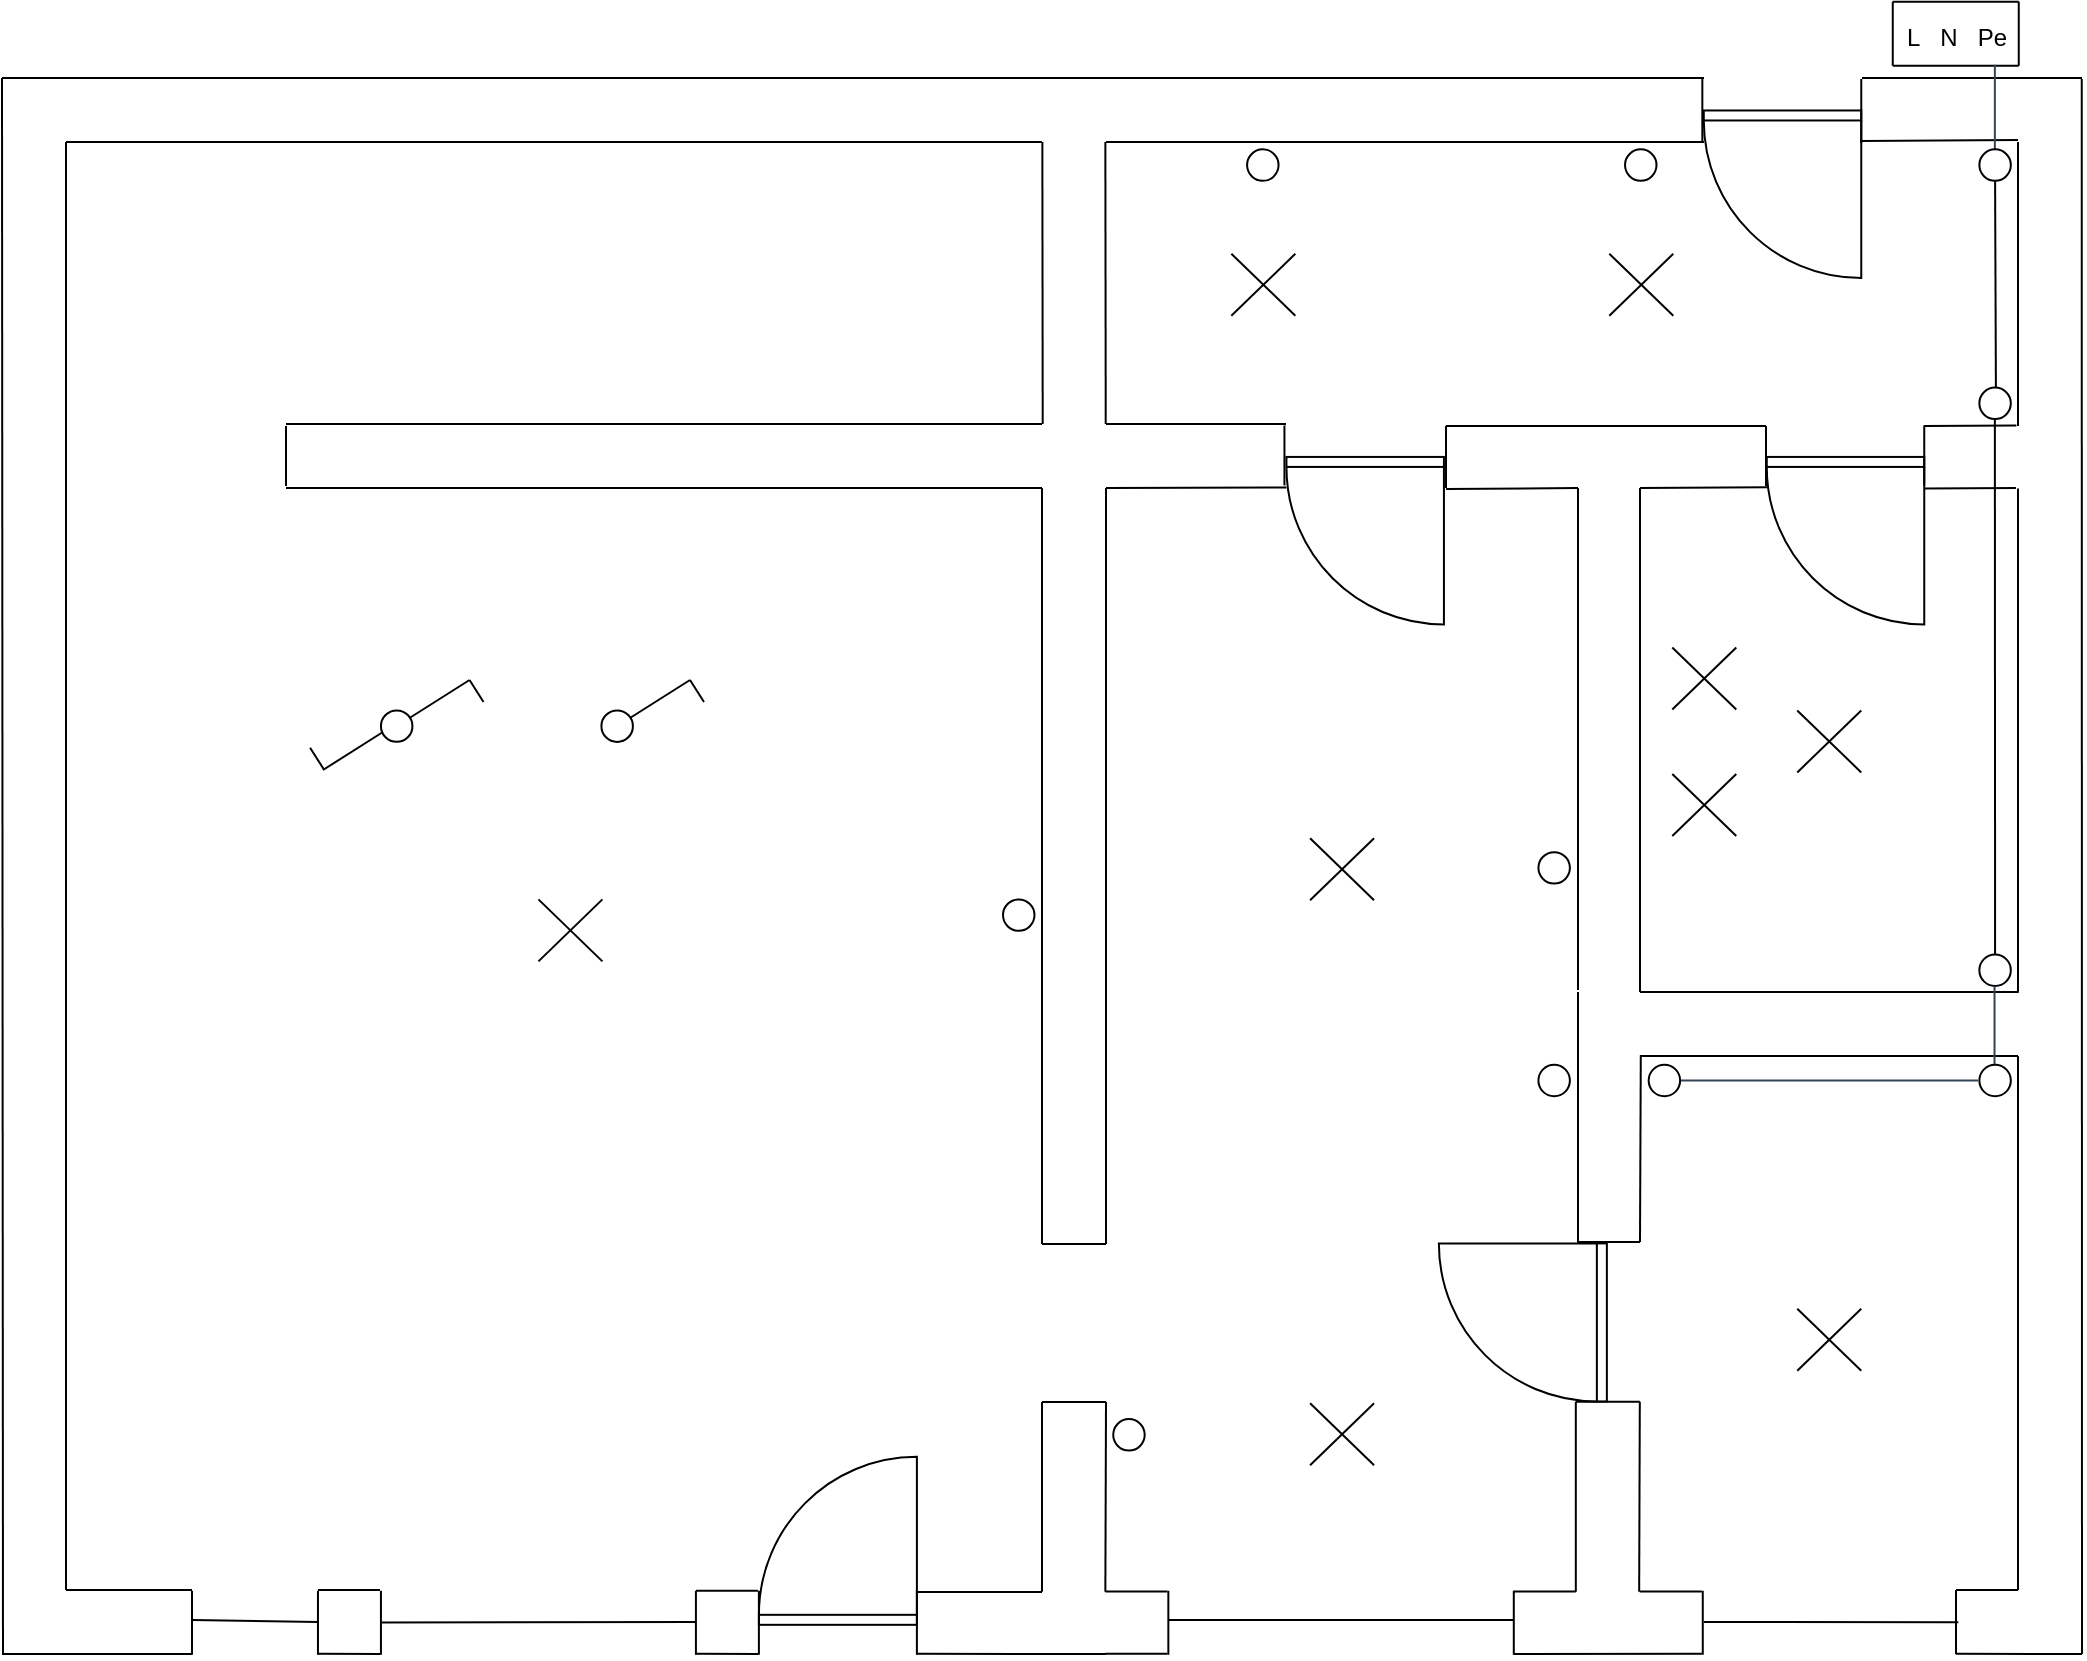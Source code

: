<mxfile version="26.0.11">
  <diagram name="Page-1" id="tku49OuCzhKwU1QaGcV9">
    <mxGraphModel dx="819" dy="449" grid="1" gridSize="3.937" guides="1" tooltips="1" connect="1" arrows="1" fold="1" page="1" pageScale="1" pageWidth="1100" pageHeight="850" math="0" shadow="0">
      <root>
        <mxCell id="0" />
        <mxCell id="1" parent="0" />
        <mxCell id="xmqlbfc2DlfYGe71Y-Ob-2" value="" style="endArrow=none;html=1;rounded=0;" parent="1" edge="1">
          <mxGeometry width="50" height="50" relative="1" as="geometry">
            <mxPoint x="882" y="78" as="sourcePoint" />
            <mxPoint x="583" y="78" as="targetPoint" />
          </mxGeometry>
        </mxCell>
        <mxCell id="xmqlbfc2DlfYGe71Y-Ob-3" value="" style="endArrow=none;html=1;rounded=0;entryX=1.007;entryY=0.182;entryDx=0;entryDy=0;entryPerimeter=0;" parent="1" edge="1">
          <mxGeometry width="50" height="50" relative="1" as="geometry">
            <mxPoint x="1039" y="77" as="sourcePoint" />
            <mxPoint x="960.631" y="77.466" as="targetPoint" />
          </mxGeometry>
        </mxCell>
        <mxCell id="xmqlbfc2DlfYGe71Y-Ob-5" value="" style="verticalLabelPosition=bottom;html=1;verticalAlign=top;align=center;shape=mxgraph.floorplan.doorRight;aspect=fixed;" parent="1" vertex="1">
          <mxGeometry x="881.89" y="62.24" width="78.74" height="83.66" as="geometry" />
        </mxCell>
        <mxCell id="xmqlbfc2DlfYGe71Y-Ob-8" value="" style="endArrow=none;html=1;rounded=0;" parent="1" edge="1">
          <mxGeometry width="50" height="50" relative="1" as="geometry">
            <mxPoint x="63" y="802" as="sourcePoint" />
            <mxPoint x="63" y="78" as="targetPoint" />
          </mxGeometry>
        </mxCell>
        <mxCell id="xmqlbfc2DlfYGe71Y-Ob-9" value="" style="endArrow=none;html=1;rounded=0;" parent="1" edge="1">
          <mxGeometry width="50" height="50" relative="1" as="geometry">
            <mxPoint x="126" y="802" as="sourcePoint" />
            <mxPoint x="63" y="802" as="targetPoint" />
          </mxGeometry>
        </mxCell>
        <mxCell id="xmqlbfc2DlfYGe71Y-Ob-14" value="" style="endArrow=none;html=1;rounded=0;" parent="1" edge="1">
          <mxGeometry width="50" height="50" relative="1" as="geometry">
            <mxPoint x="188.98" y="802" as="sourcePoint" />
            <mxPoint x="220" y="802" as="targetPoint" />
          </mxGeometry>
        </mxCell>
        <mxCell id="xmqlbfc2DlfYGe71Y-Ob-15" value="" style="endArrow=none;html=1;rounded=0;" parent="1" edge="1">
          <mxGeometry width="50" height="50" relative="1" as="geometry">
            <mxPoint x="377.957" y="802.397" as="sourcePoint" />
            <mxPoint x="408.977" y="802.397" as="targetPoint" />
          </mxGeometry>
        </mxCell>
        <mxCell id="xmqlbfc2DlfYGe71Y-Ob-16" value="" style="endArrow=none;html=1;rounded=0;" parent="1" edge="1">
          <mxGeometry width="50" height="50" relative="1" as="geometry">
            <mxPoint x="488" y="803" as="sourcePoint" />
            <mxPoint x="551" y="803" as="targetPoint" />
          </mxGeometry>
        </mxCell>
        <mxCell id="xmqlbfc2DlfYGe71Y-Ob-17" value="" style="endArrow=none;html=1;rounded=0;" parent="1" edge="1">
          <mxGeometry width="50" height="50" relative="1" as="geometry">
            <mxPoint x="582.681" y="802.791" as="sourcePoint" />
            <mxPoint x="613.701" y="802.791" as="targetPoint" />
          </mxGeometry>
        </mxCell>
        <mxCell id="xmqlbfc2DlfYGe71Y-Ob-20" value="" style="endArrow=none;html=1;rounded=0;" parent="1" edge="1">
          <mxGeometry width="50" height="50" relative="1" as="geometry">
            <mxPoint x="786.895" y="802.785" as="sourcePoint" />
            <mxPoint x="817.915" y="802.785" as="targetPoint" />
          </mxGeometry>
        </mxCell>
        <mxCell id="xmqlbfc2DlfYGe71Y-Ob-21" value="" style="endArrow=none;html=1;rounded=0;" parent="1" edge="1">
          <mxGeometry width="50" height="50" relative="1" as="geometry">
            <mxPoint x="1008" y="802" as="sourcePoint" />
            <mxPoint x="1039" y="802" as="targetPoint" />
          </mxGeometry>
        </mxCell>
        <mxCell id="xmqlbfc2DlfYGe71Y-Ob-24" value="" style="verticalLabelPosition=bottom;html=1;verticalAlign=top;align=center;shape=mxgraph.floorplan.doorLeft;aspect=fixed;rotation=-180;" parent="1" vertex="1">
          <mxGeometry x="409.45" y="735.47" width="79" height="83.94" as="geometry" />
        </mxCell>
        <mxCell id="xmqlbfc2DlfYGe71Y-Ob-25" value="" style="endArrow=none;html=1;rounded=0;" parent="1" edge="1">
          <mxGeometry width="50" height="50" relative="1" as="geometry">
            <mxPoint x="849.892" y="802.792" as="sourcePoint" />
            <mxPoint x="880.912" y="802.792" as="targetPoint" />
          </mxGeometry>
        </mxCell>
        <mxCell id="xmqlbfc2DlfYGe71Y-Ob-26" value="" style="endArrow=none;html=1;rounded=0;" parent="1" edge="1">
          <mxGeometry width="50" height="50" relative="1" as="geometry">
            <mxPoint x="1039" y="220" as="sourcePoint" />
            <mxPoint x="1039" y="78" as="targetPoint" />
          </mxGeometry>
        </mxCell>
        <mxCell id="xmqlbfc2DlfYGe71Y-Ob-27" value="" style="endArrow=none;html=1;rounded=0;" parent="1" edge="1">
          <mxGeometry width="50" height="50" relative="1" as="geometry">
            <mxPoint x="882" y="46" as="sourcePoint" />
            <mxPoint x="31" y="46" as="targetPoint" />
          </mxGeometry>
        </mxCell>
        <mxCell id="xmqlbfc2DlfYGe71Y-Ob-28" value="" style="endArrow=none;html=1;rounded=0;" parent="1" edge="1">
          <mxGeometry width="50" height="50" relative="1" as="geometry">
            <mxPoint x="1071" y="46" as="sourcePoint" />
            <mxPoint x="961" y="46" as="targetPoint" />
          </mxGeometry>
        </mxCell>
        <mxCell id="xmqlbfc2DlfYGe71Y-Ob-29" value="" style="endArrow=none;html=1;rounded=0;" parent="1" edge="1">
          <mxGeometry width="50" height="50" relative="1" as="geometry">
            <mxPoint x="1071" y="834" as="sourcePoint" />
            <mxPoint x="1070.867" y="46.497" as="targetPoint" />
          </mxGeometry>
        </mxCell>
        <mxCell id="xmqlbfc2DlfYGe71Y-Ob-31" value="" style="endArrow=none;html=1;rounded=0;" parent="1" edge="1">
          <mxGeometry width="50" height="50" relative="1" as="geometry">
            <mxPoint x="31.497" y="833.487" as="sourcePoint" />
            <mxPoint x="31" y="46" as="targetPoint" />
          </mxGeometry>
        </mxCell>
        <mxCell id="xmqlbfc2DlfYGe71Y-Ob-32" value="" style="endArrow=none;html=1;rounded=0;" parent="1" edge="1">
          <mxGeometry width="50" height="50" relative="1" as="geometry">
            <mxPoint x="31" y="834" as="sourcePoint" />
            <mxPoint x="126" y="834" as="targetPoint" />
          </mxGeometry>
        </mxCell>
        <mxCell id="xmqlbfc2DlfYGe71Y-Ob-33" value="" style="endArrow=none;html=1;rounded=0;" parent="1" edge="1">
          <mxGeometry width="50" height="50" relative="1" as="geometry">
            <mxPoint x="188.977" y="833.897" as="sourcePoint" />
            <mxPoint x="220" y="834" as="targetPoint" />
          </mxGeometry>
        </mxCell>
        <mxCell id="xmqlbfc2DlfYGe71Y-Ob-34" value="" style="endArrow=none;html=1;rounded=0;" parent="1" edge="1">
          <mxGeometry width="50" height="50" relative="1" as="geometry">
            <mxPoint x="377.954" y="833.894" as="sourcePoint" />
            <mxPoint x="409" y="834" as="targetPoint" />
          </mxGeometry>
        </mxCell>
        <mxCell id="xmqlbfc2DlfYGe71Y-Ob-35" value="" style="endArrow=none;html=1;rounded=0;" parent="1" edge="1">
          <mxGeometry width="50" height="50" relative="1" as="geometry">
            <mxPoint x="488.451" y="833.891" as="sourcePoint" />
            <mxPoint x="583" y="834" as="targetPoint" />
          </mxGeometry>
        </mxCell>
        <mxCell id="xmqlbfc2DlfYGe71Y-Ob-36" value="" style="endArrow=none;html=1;rounded=0;" parent="1" edge="1">
          <mxGeometry width="50" height="50" relative="1" as="geometry">
            <mxPoint x="582.678" y="833.898" as="sourcePoint" />
            <mxPoint x="613.698" y="833.898" as="targetPoint" />
          </mxGeometry>
        </mxCell>
        <mxCell id="xmqlbfc2DlfYGe71Y-Ob-39" value="" style="endArrow=none;html=1;rounded=0;" parent="1" edge="1">
          <mxGeometry width="50" height="50" relative="1" as="geometry">
            <mxPoint x="787" y="834" as="sourcePoint" />
            <mxPoint x="880.909" y="833.899" as="targetPoint" />
          </mxGeometry>
        </mxCell>
        <mxCell id="xmqlbfc2DlfYGe71Y-Ob-40" value="" style="endArrow=none;html=1;rounded=0;" parent="1" edge="1">
          <mxGeometry width="50" height="50" relative="1" as="geometry">
            <mxPoint x="1007.877" y="833.897" as="sourcePoint" />
            <mxPoint x="1071" y="834" as="targetPoint" />
          </mxGeometry>
        </mxCell>
        <mxCell id="xmqlbfc2DlfYGe71Y-Ob-41" value="" style="endArrow=none;html=1;rounded=0;" parent="1" edge="1">
          <mxGeometry width="50" height="50" relative="1" as="geometry">
            <mxPoint x="1008" y="834" as="sourcePoint" />
            <mxPoint x="1008" y="802" as="targetPoint" />
          </mxGeometry>
        </mxCell>
        <mxCell id="xmqlbfc2DlfYGe71Y-Ob-42" value="" style="endArrow=none;html=1;rounded=0;" parent="1" edge="1">
          <mxGeometry width="50" height="50" relative="1" as="geometry">
            <mxPoint x="881.387" y="834.397" as="sourcePoint" />
            <mxPoint x="881.387" y="802.397" as="targetPoint" />
          </mxGeometry>
        </mxCell>
        <mxCell id="xmqlbfc2DlfYGe71Y-Ob-46" value="" style="endArrow=none;html=1;rounded=0;" parent="1" edge="1">
          <mxGeometry width="50" height="50" relative="1" as="geometry">
            <mxPoint x="786.895" y="834.395" as="sourcePoint" />
            <mxPoint x="786.895" y="802.395" as="targetPoint" />
          </mxGeometry>
        </mxCell>
        <mxCell id="xmqlbfc2DlfYGe71Y-Ob-49" value="" style="endArrow=none;html=1;rounded=0;" parent="1" edge="1">
          <mxGeometry width="50" height="50" relative="1" as="geometry">
            <mxPoint x="582.679" y="802.899" as="sourcePoint" />
            <mxPoint x="583" y="708" as="targetPoint" />
          </mxGeometry>
        </mxCell>
        <mxCell id="xmqlbfc2DlfYGe71Y-Ob-50" value="" style="endArrow=none;html=1;rounded=0;" parent="1" edge="1">
          <mxGeometry width="50" height="50" relative="1" as="geometry">
            <mxPoint x="550.996" y="802.906" as="sourcePoint" />
            <mxPoint x="551" y="708" as="targetPoint" />
          </mxGeometry>
        </mxCell>
        <mxCell id="xmqlbfc2DlfYGe71Y-Ob-51" value="" style="endArrow=none;html=1;rounded=0;" parent="1" edge="1">
          <mxGeometry width="50" height="50" relative="1" as="geometry">
            <mxPoint x="614.173" y="834.403" as="sourcePoint" />
            <mxPoint x="614.173" y="802.403" as="targetPoint" />
          </mxGeometry>
        </mxCell>
        <mxCell id="xmqlbfc2DlfYGe71Y-Ob-52" value="" style="endArrow=none;html=1;rounded=0;" parent="1" edge="1">
          <mxGeometry width="50" height="50" relative="1" as="geometry">
            <mxPoint x="488.45" y="834.4" as="sourcePoint" />
            <mxPoint x="488.45" y="802.4" as="targetPoint" />
          </mxGeometry>
        </mxCell>
        <mxCell id="xmqlbfc2DlfYGe71Y-Ob-53" value="" style="endArrow=none;html=1;rounded=0;" parent="1" edge="1">
          <mxGeometry width="50" height="50" relative="1" as="geometry">
            <mxPoint x="409.447" y="834.397" as="sourcePoint" />
            <mxPoint x="409.447" y="802.397" as="targetPoint" />
          </mxGeometry>
        </mxCell>
        <mxCell id="xmqlbfc2DlfYGe71Y-Ob-54" value="" style="endArrow=none;html=1;rounded=0;" parent="1" edge="1">
          <mxGeometry width="50" height="50" relative="1" as="geometry">
            <mxPoint x="377.954" y="834.404" as="sourcePoint" />
            <mxPoint x="377.954" y="802.404" as="targetPoint" />
          </mxGeometry>
        </mxCell>
        <mxCell id="xmqlbfc2DlfYGe71Y-Ob-55" value="" style="endArrow=none;html=1;rounded=0;" parent="1" edge="1">
          <mxGeometry width="50" height="50" relative="1" as="geometry">
            <mxPoint x="220.471" y="834.401" as="sourcePoint" />
            <mxPoint x="220.471" y="802.401" as="targetPoint" />
          </mxGeometry>
        </mxCell>
        <mxCell id="xmqlbfc2DlfYGe71Y-Ob-56" value="" style="endArrow=none;html=1;rounded=0;" parent="1" edge="1">
          <mxGeometry width="50" height="50" relative="1" as="geometry">
            <mxPoint x="125.988" y="834.398" as="sourcePoint" />
            <mxPoint x="125.988" y="802.398" as="targetPoint" />
          </mxGeometry>
        </mxCell>
        <mxCell id="xmqlbfc2DlfYGe71Y-Ob-57" value="" style="endArrow=none;html=1;rounded=0;" parent="1" edge="1">
          <mxGeometry width="50" height="50" relative="1" as="geometry">
            <mxPoint x="188.975" y="834.395" as="sourcePoint" />
            <mxPoint x="188.975" y="802.395" as="targetPoint" />
          </mxGeometry>
        </mxCell>
        <mxCell id="xmqlbfc2DlfYGe71Y-Ob-58" value="" style="endArrow=none;html=1;rounded=0;" parent="1" edge="1">
          <mxGeometry width="50" height="50" relative="1" as="geometry">
            <mxPoint x="881.172" y="78.492" as="sourcePoint" />
            <mxPoint x="881.172" y="46.492" as="targetPoint" />
          </mxGeometry>
        </mxCell>
        <mxCell id="xmqlbfc2DlfYGe71Y-Ob-59" value="" style="endArrow=none;html=1;rounded=0;" parent="1" edge="1">
          <mxGeometry width="50" height="50" relative="1" as="geometry">
            <mxPoint x="960.629" y="78.499" as="sourcePoint" />
            <mxPoint x="960.629" y="46.499" as="targetPoint" />
          </mxGeometry>
        </mxCell>
        <mxCell id="xmqlbfc2DlfYGe71Y-Ob-60" value="" style="endArrow=none;html=1;rounded=0;" parent="1" edge="1">
          <mxGeometry width="50" height="50" relative="1" as="geometry">
            <mxPoint x="1039" y="503.41" as="sourcePoint" />
            <mxPoint x="1039" y="251.22" as="targetPoint" />
          </mxGeometry>
        </mxCell>
        <mxCell id="xmqlbfc2DlfYGe71Y-Ob-61" value="" style="endArrow=none;html=1;rounded=0;" parent="1" edge="1">
          <mxGeometry width="50" height="50" relative="1" as="geometry">
            <mxPoint x="1039" y="802" as="sourcePoint" />
            <mxPoint x="1039" y="535" as="targetPoint" />
          </mxGeometry>
        </mxCell>
        <mxCell id="xmqlbfc2DlfYGe71Y-Ob-64" value="" style="verticalLabelPosition=bottom;html=1;verticalAlign=top;align=center;shape=mxgraph.floorplan.doorRight;aspect=fixed;" parent="1" vertex="1">
          <mxGeometry x="673.227" y="235.467" width="78.74" height="83.66" as="geometry" />
        </mxCell>
        <mxCell id="xmqlbfc2DlfYGe71Y-Ob-66" value="" style="endArrow=none;html=1;rounded=0;" parent="1" edge="1">
          <mxGeometry width="50" height="50" relative="1" as="geometry">
            <mxPoint x="126" y="817" as="sourcePoint" />
            <mxPoint x="189" y="818" as="targetPoint" />
          </mxGeometry>
        </mxCell>
        <mxCell id="xmqlbfc2DlfYGe71Y-Ob-68" value="" style="endArrow=none;html=1;rounded=0;" parent="1" edge="1">
          <mxGeometry width="50" height="50" relative="1" as="geometry">
            <mxPoint x="614" y="817" as="sourcePoint" />
            <mxPoint x="787" y="817" as="targetPoint" />
          </mxGeometry>
        </mxCell>
        <mxCell id="xmqlbfc2DlfYGe71Y-Ob-69" value="" style="endArrow=none;html=1;rounded=0;" parent="1" edge="1">
          <mxGeometry width="50" height="50" relative="1" as="geometry">
            <mxPoint x="882" y="818" as="sourcePoint" />
            <mxPoint x="1009.147" y="818.147" as="targetPoint" />
          </mxGeometry>
        </mxCell>
        <mxCell id="xmqlbfc2DlfYGe71Y-Ob-70" value="" style="endArrow=none;html=1;rounded=0;" parent="1" edge="1">
          <mxGeometry width="50" height="50" relative="1" as="geometry">
            <mxPoint x="220.474" y="818.214" as="sourcePoint" />
            <mxPoint x="378" y="818" as="targetPoint" />
          </mxGeometry>
        </mxCell>
        <mxCell id="xmqlbfc2DlfYGe71Y-Ob-71" value="" style="endArrow=none;html=1;rounded=0;" parent="1" edge="1">
          <mxGeometry width="50" height="50" relative="1" as="geometry">
            <mxPoint x="551" y="708" as="sourcePoint" />
            <mxPoint x="583" y="708" as="targetPoint" />
          </mxGeometry>
        </mxCell>
        <mxCell id="xmqlbfc2DlfYGe71Y-Ob-78" value="" style="endArrow=none;html=1;rounded=0;" parent="1" edge="1">
          <mxGeometry width="50" height="50" relative="1" as="geometry">
            <mxPoint x="849.583" y="802.813" as="sourcePoint" />
            <mxPoint x="849.904" y="707.914" as="targetPoint" />
          </mxGeometry>
        </mxCell>
        <mxCell id="xmqlbfc2DlfYGe71Y-Ob-79" value="" style="endArrow=none;html=1;rounded=0;" parent="1" edge="1">
          <mxGeometry width="50" height="50" relative="1" as="geometry">
            <mxPoint x="817.9" y="802.82" as="sourcePoint" />
            <mxPoint x="817.904" y="707.914" as="targetPoint" />
          </mxGeometry>
        </mxCell>
        <mxCell id="xmqlbfc2DlfYGe71Y-Ob-80" value="" style="endArrow=none;html=1;rounded=0;" parent="1" edge="1">
          <mxGeometry width="50" height="50" relative="1" as="geometry">
            <mxPoint x="817.904" y="707.914" as="sourcePoint" />
            <mxPoint x="849.904" y="707.914" as="targetPoint" />
          </mxGeometry>
        </mxCell>
        <mxCell id="ck6R9Khf7Q6aw8fofzaR-2" value="" style="endArrow=none;html=1;rounded=0;exitX=1;exitY=0.047;exitDx=0;exitDy=0;exitPerimeter=0;" edge="1" parent="1">
          <mxGeometry width="50" height="50" relative="1" as="geometry">
            <mxPoint x="752.964" y="220.004" as="sourcePoint" />
            <mxPoint x="913" y="220" as="targetPoint" />
          </mxGeometry>
        </mxCell>
        <mxCell id="ck6R9Khf7Q6aw8fofzaR-3" value="" style="endArrow=none;html=1;rounded=0;" edge="1" parent="1">
          <mxGeometry width="50" height="50" relative="1" as="geometry">
            <mxPoint x="753" y="251" as="sourcePoint" />
            <mxPoint x="753" y="220" as="targetPoint" />
          </mxGeometry>
        </mxCell>
        <mxCell id="ck6R9Khf7Q6aw8fofzaR-6" value="" style="endArrow=none;html=1;rounded=0;exitX=-0.004;exitY=0.172;exitDx=0;exitDy=0;exitPerimeter=0;" edge="1" parent="1" source="ck6R9Khf7Q6aw8fofzaR-9">
          <mxGeometry width="50" height="50" relative="1" as="geometry">
            <mxPoint x="819" y="625" as="sourcePoint" />
            <mxPoint x="819" y="503" as="targetPoint" />
          </mxGeometry>
        </mxCell>
        <mxCell id="ck6R9Khf7Q6aw8fofzaR-7" value="" style="endArrow=none;html=1;rounded=0;" edge="1" parent="1">
          <mxGeometry width="50" height="50" relative="1" as="geometry">
            <mxPoint x="850" y="535" as="sourcePoint" />
            <mxPoint x="1039" y="535" as="targetPoint" />
          </mxGeometry>
        </mxCell>
        <mxCell id="ck6R9Khf7Q6aw8fofzaR-8" value="" style="endArrow=none;html=1;rounded=0;" edge="1" parent="1">
          <mxGeometry width="50" height="50" relative="1" as="geometry">
            <mxPoint x="850" y="628" as="sourcePoint" />
            <mxPoint x="850.397" y="534.687" as="targetPoint" />
          </mxGeometry>
        </mxCell>
        <mxCell id="ck6R9Khf7Q6aw8fofzaR-9" value="" style="verticalLabelPosition=bottom;html=1;verticalAlign=top;align=center;shape=mxgraph.floorplan.doorLeft;aspect=fixed;rotation=90;" vertex="1" parent="1">
          <mxGeometry x="751.967" y="626.237" width="79" height="83.94" as="geometry" />
        </mxCell>
        <mxCell id="ck6R9Khf7Q6aw8fofzaR-10" value="" style="endArrow=none;html=1;rounded=0;" edge="1" parent="1">
          <mxGeometry width="50" height="50" relative="1" as="geometry">
            <mxPoint x="819" y="628" as="sourcePoint" />
            <mxPoint x="850" y="628" as="targetPoint" />
          </mxGeometry>
        </mxCell>
        <mxCell id="ck6R9Khf7Q6aw8fofzaR-11" value="" style="endArrow=none;html=1;rounded=0;" edge="1" parent="1">
          <mxGeometry width="50" height="50" relative="1" as="geometry">
            <mxPoint x="850" y="503" as="sourcePoint" />
            <mxPoint x="1039" y="503" as="targetPoint" />
          </mxGeometry>
        </mxCell>
        <mxCell id="ck6R9Khf7Q6aw8fofzaR-12" value="" style="endArrow=none;html=1;rounded=0;" edge="1" parent="1">
          <mxGeometry width="50" height="50" relative="1" as="geometry">
            <mxPoint x="819" y="502" as="sourcePoint" />
            <mxPoint x="819" y="251" as="targetPoint" />
          </mxGeometry>
        </mxCell>
        <mxCell id="ck6R9Khf7Q6aw8fofzaR-13" value="" style="endArrow=none;html=1;rounded=0;" edge="1" parent="1">
          <mxGeometry width="50" height="50" relative="1" as="geometry">
            <mxPoint x="850" y="503" as="sourcePoint" />
            <mxPoint x="850" y="251" as="targetPoint" />
          </mxGeometry>
        </mxCell>
        <mxCell id="ck6R9Khf7Q6aw8fofzaR-14" value="" style="endArrow=none;html=1;rounded=0;exitX=1.014;exitY=0.192;exitDx=0;exitDy=0;exitPerimeter=0;" edge="1" parent="1" source="xmqlbfc2DlfYGe71Y-Ob-64">
          <mxGeometry width="50" height="50" relative="1" as="geometry">
            <mxPoint x="752" y="254" as="sourcePoint" />
            <mxPoint x="819" y="251" as="targetPoint" />
          </mxGeometry>
        </mxCell>
        <mxCell id="ck6R9Khf7Q6aw8fofzaR-15" value="" style="endArrow=none;html=1;rounded=0;" edge="1" parent="1">
          <mxGeometry width="50" height="50" relative="1" as="geometry">
            <mxPoint x="992" y="220" as="sourcePoint" />
            <mxPoint x="1038.19" y="219.72" as="targetPoint" />
          </mxGeometry>
        </mxCell>
        <mxCell id="ck6R9Khf7Q6aw8fofzaR-16" value="" style="verticalLabelPosition=bottom;html=1;verticalAlign=top;align=center;shape=mxgraph.floorplan.doorRight;aspect=fixed;" vertex="1" parent="1">
          <mxGeometry x="913.387" y="235.467" width="78.74" height="83.66" as="geometry" />
        </mxCell>
        <mxCell id="ck6R9Khf7Q6aw8fofzaR-17" value="" style="endArrow=none;html=1;rounded=0;exitX=1.002;exitY=0.188;exitDx=0;exitDy=0;exitPerimeter=0;" edge="1" parent="1" source="ck6R9Khf7Q6aw8fofzaR-16">
          <mxGeometry width="50" height="50" relative="1" as="geometry">
            <mxPoint x="988" y="301" as="sourcePoint" />
            <mxPoint x="1038" y="251" as="targetPoint" />
          </mxGeometry>
        </mxCell>
        <mxCell id="ck6R9Khf7Q6aw8fofzaR-18" value="" style="endArrow=none;html=1;rounded=0;entryX=0.004;entryY=0.181;entryDx=0;entryDy=0;entryPerimeter=0;" edge="1" parent="1" target="ck6R9Khf7Q6aw8fofzaR-16">
          <mxGeometry width="50" height="50" relative="1" as="geometry">
            <mxPoint x="850" y="251" as="sourcePoint" />
            <mxPoint x="900" y="200" as="targetPoint" />
          </mxGeometry>
        </mxCell>
        <mxCell id="ck6R9Khf7Q6aw8fofzaR-19" value="" style="endArrow=none;html=1;rounded=0;" edge="1" parent="1">
          <mxGeometry width="50" height="50" relative="1" as="geometry">
            <mxPoint x="913" y="250" as="sourcePoint" />
            <mxPoint x="913" y="220" as="targetPoint" />
          </mxGeometry>
        </mxCell>
        <mxCell id="ck6R9Khf7Q6aw8fofzaR-20" value="" style="endArrow=none;html=1;rounded=0;" edge="1" parent="1">
          <mxGeometry width="50" height="50" relative="1" as="geometry">
            <mxPoint x="992.127" y="249.727" as="sourcePoint" />
            <mxPoint x="992.127" y="219.727" as="targetPoint" />
          </mxGeometry>
        </mxCell>
        <mxCell id="ck6R9Khf7Q6aw8fofzaR-28" value="" style="endArrow=none;html=1;rounded=0;" edge="1" parent="1">
          <mxGeometry width="50" height="50" relative="1" as="geometry">
            <mxPoint x="551" y="629" as="sourcePoint" />
            <mxPoint x="551" y="251" as="targetPoint" />
          </mxGeometry>
        </mxCell>
        <mxCell id="ck6R9Khf7Q6aw8fofzaR-29" value="" style="endArrow=none;html=1;rounded=0;" edge="1" parent="1">
          <mxGeometry width="50" height="50" relative="1" as="geometry">
            <mxPoint x="583" y="629" as="sourcePoint" />
            <mxPoint x="583" y="251" as="targetPoint" />
          </mxGeometry>
        </mxCell>
        <mxCell id="ck6R9Khf7Q6aw8fofzaR-30" value="" style="endArrow=none;html=1;rounded=0;" edge="1" parent="1">
          <mxGeometry width="50" height="50" relative="1" as="geometry">
            <mxPoint x="173" y="251" as="sourcePoint" />
            <mxPoint x="551" y="251" as="targetPoint" />
          </mxGeometry>
        </mxCell>
        <mxCell id="ck6R9Khf7Q6aw8fofzaR-31" value="" style="endArrow=none;html=1;rounded=0;entryX=0.004;entryY=0.181;entryDx=0;entryDy=0;entryPerimeter=0;" edge="1" parent="1">
          <mxGeometry width="50" height="50" relative="1" as="geometry">
            <mxPoint x="583" y="251" as="sourcePoint" />
            <mxPoint x="673.227" y="250.727" as="targetPoint" />
          </mxGeometry>
        </mxCell>
        <mxCell id="ck6R9Khf7Q6aw8fofzaR-32" value="" style="endArrow=none;html=1;rounded=0;" edge="1" parent="1">
          <mxGeometry width="50" height="50" relative="1" as="geometry">
            <mxPoint x="672.227" y="249.727" as="sourcePoint" />
            <mxPoint x="672.227" y="219.727" as="targetPoint" />
          </mxGeometry>
        </mxCell>
        <mxCell id="ck6R9Khf7Q6aw8fofzaR-33" value="" style="endArrow=none;html=1;rounded=0;" edge="1" parent="1">
          <mxGeometry width="50" height="50" relative="1" as="geometry">
            <mxPoint x="551" y="629" as="sourcePoint" />
            <mxPoint x="583" y="629" as="targetPoint" />
          </mxGeometry>
        </mxCell>
        <mxCell id="ck6R9Khf7Q6aw8fofzaR-34" value="" style="endArrow=none;html=1;rounded=0;" edge="1" parent="1">
          <mxGeometry width="50" height="50" relative="1" as="geometry">
            <mxPoint x="173" y="250" as="sourcePoint" />
            <mxPoint x="173" y="220" as="targetPoint" />
          </mxGeometry>
        </mxCell>
        <mxCell id="ck6R9Khf7Q6aw8fofzaR-35" value="" style="endArrow=none;html=1;rounded=0;" edge="1" parent="1">
          <mxGeometry width="50" height="50" relative="1" as="geometry">
            <mxPoint x="173" y="219" as="sourcePoint" />
            <mxPoint x="551" y="219" as="targetPoint" />
          </mxGeometry>
        </mxCell>
        <mxCell id="ck6R9Khf7Q6aw8fofzaR-36" value="" style="endArrow=none;html=1;rounded=0;" edge="1" parent="1">
          <mxGeometry width="50" height="50" relative="1" as="geometry">
            <mxPoint x="582.86" y="219" as="sourcePoint" />
            <mxPoint x="582.68" y="78" as="targetPoint" />
          </mxGeometry>
        </mxCell>
        <mxCell id="ck6R9Khf7Q6aw8fofzaR-37" value="" style="endArrow=none;html=1;rounded=0;" edge="1" parent="1">
          <mxGeometry width="50" height="50" relative="1" as="geometry">
            <mxPoint x="551.357" y="218.987" as="sourcePoint" />
            <mxPoint x="551.177" y="77.987" as="targetPoint" />
          </mxGeometry>
        </mxCell>
        <mxCell id="ck6R9Khf7Q6aw8fofzaR-38" value="" style="endArrow=none;html=1;rounded=0;" edge="1" parent="1">
          <mxGeometry width="50" height="50" relative="1" as="geometry">
            <mxPoint x="583" y="219" as="sourcePoint" />
            <mxPoint x="673" y="219" as="targetPoint" />
          </mxGeometry>
        </mxCell>
        <mxCell id="ck6R9Khf7Q6aw8fofzaR-39" value="" style="endArrow=none;html=1;rounded=0;" edge="1" parent="1">
          <mxGeometry width="50" height="50" relative="1" as="geometry">
            <mxPoint x="550.967" y="77.987" as="sourcePoint" />
            <mxPoint x="63" y="78" as="targetPoint" />
          </mxGeometry>
        </mxCell>
        <mxCell id="ck6R9Khf7Q6aw8fofzaR-43" value="" style="endArrow=none;html=1;rounded=0;" edge="1" parent="1">
          <mxGeometry width="50" height="50" relative="1" as="geometry">
            <mxPoint x="976.38" y="7.87" as="sourcePoint" />
            <mxPoint x="1039.38" y="7.87" as="targetPoint" />
          </mxGeometry>
        </mxCell>
        <mxCell id="ck6R9Khf7Q6aw8fofzaR-44" value="" style="endArrow=none;html=1;rounded=0;" edge="1" parent="1">
          <mxGeometry width="50" height="50" relative="1" as="geometry">
            <mxPoint x="976.38" y="39.87" as="sourcePoint" />
            <mxPoint x="1039.38" y="39.87" as="targetPoint" />
          </mxGeometry>
        </mxCell>
        <mxCell id="ck6R9Khf7Q6aw8fofzaR-45" value="" style="endArrow=none;html=1;rounded=0;" edge="1" parent="1">
          <mxGeometry width="50" height="50" relative="1" as="geometry">
            <mxPoint x="976.38" y="39.87" as="sourcePoint" />
            <mxPoint x="976.38" y="7.87" as="targetPoint" />
          </mxGeometry>
        </mxCell>
        <mxCell id="ck6R9Khf7Q6aw8fofzaR-46" value="" style="endArrow=none;html=1;rounded=0;" edge="1" parent="1">
          <mxGeometry width="50" height="50" relative="1" as="geometry">
            <mxPoint x="1039.38" y="39.87" as="sourcePoint" />
            <mxPoint x="1039.38" y="7.87" as="targetPoint" />
          </mxGeometry>
        </mxCell>
        <mxCell id="ck6R9Khf7Q6aw8fofzaR-47" value="L&amp;nbsp; &amp;nbsp;N&amp;nbsp; &amp;nbsp;Pe" style="text;html=1;align=center;verticalAlign=middle;resizable=0;points=[];autosize=1;strokeColor=none;fillColor=none;" vertex="1" parent="1">
          <mxGeometry x="972.187" y="11.811" width="70.866" height="27.559" as="geometry" />
        </mxCell>
        <mxCell id="ck6R9Khf7Q6aw8fofzaR-53" value="" style="endArrow=none;html=1;rounded=0;fillColor=#647687;strokeColor=#314354;" edge="1" parent="1">
          <mxGeometry width="50" height="50" relative="1" as="geometry">
            <mxPoint x="1027.43" y="86.37" as="sourcePoint" />
            <mxPoint x="1027.43" y="39.37" as="targetPoint" />
          </mxGeometry>
        </mxCell>
        <mxCell id="ck6R9Khf7Q6aw8fofzaR-54" value="" style="ellipse;whiteSpace=wrap;html=1;aspect=fixed;" vertex="1" parent="1">
          <mxGeometry x="1019.68" y="81.68" width="15.74" height="15.74" as="geometry" />
        </mxCell>
        <mxCell id="ck6R9Khf7Q6aw8fofzaR-56" value="" style="endArrow=none;html=1;rounded=0;entryX=0.5;entryY=1;entryDx=0;entryDy=0;" edge="1" parent="1" target="ck6R9Khf7Q6aw8fofzaR-54">
          <mxGeometry width="50" height="50" relative="1" as="geometry">
            <mxPoint x="1028" y="213" as="sourcePoint" />
            <mxPoint x="1027.497" y="97.417" as="targetPoint" />
          </mxGeometry>
        </mxCell>
        <mxCell id="ck6R9Khf7Q6aw8fofzaR-57" value="" style="ellipse;whiteSpace=wrap;html=1;aspect=fixed;" vertex="1" parent="1">
          <mxGeometry x="1019.677" y="200.787" width="15.74" height="15.74" as="geometry" />
        </mxCell>
        <mxCell id="ck6R9Khf7Q6aw8fofzaR-60" value="" style="endArrow=none;html=1;rounded=0;" edge="1" parent="1" source="ck6R9Khf7Q6aw8fofzaR-61">
          <mxGeometry width="50" height="50" relative="1" as="geometry">
            <mxPoint x="1027" y="492" as="sourcePoint" />
            <mxPoint x="1027.437" y="216.527" as="targetPoint" />
          </mxGeometry>
        </mxCell>
        <mxCell id="ck6R9Khf7Q6aw8fofzaR-62" value="" style="endArrow=none;html=1;rounded=0;" edge="1" parent="1" target="ck6R9Khf7Q6aw8fofzaR-61">
          <mxGeometry width="50" height="50" relative="1" as="geometry">
            <mxPoint x="1027" y="492" as="sourcePoint" />
            <mxPoint x="1027.437" y="216.527" as="targetPoint" />
          </mxGeometry>
        </mxCell>
        <mxCell id="ck6R9Khf7Q6aw8fofzaR-61" value="" style="ellipse;whiteSpace=wrap;html=1;aspect=fixed;" vertex="1" parent="1">
          <mxGeometry x="1019.674" y="484.254" width="15.74" height="15.74" as="geometry" />
        </mxCell>
        <mxCell id="ck6R9Khf7Q6aw8fofzaR-63" value="" style="endArrow=none;html=1;rounded=0;fillColor=#647687;strokeColor=#314354;" edge="1" parent="1">
          <mxGeometry width="50" height="50" relative="1" as="geometry">
            <mxPoint x="1027.267" y="546.997" as="sourcePoint" />
            <mxPoint x="1027.267" y="499.997" as="targetPoint" />
          </mxGeometry>
        </mxCell>
        <mxCell id="ck6R9Khf7Q6aw8fofzaR-64" value="" style="ellipse;whiteSpace=wrap;html=1;aspect=fixed;" vertex="1" parent="1">
          <mxGeometry x="1019.681" y="539.371" width="15.74" height="15.74" as="geometry" />
        </mxCell>
        <mxCell id="ck6R9Khf7Q6aw8fofzaR-65" value="" style="endArrow=none;html=1;rounded=0;fillColor=#647687;strokeColor=#314354;" edge="1" parent="1" source="ck6R9Khf7Q6aw8fofzaR-67">
          <mxGeometry width="50" height="50" relative="1" as="geometry">
            <mxPoint x="858" y="547" as="sourcePoint" />
            <mxPoint x="1019.114" y="547.244" as="targetPoint" />
          </mxGeometry>
        </mxCell>
        <mxCell id="ck6R9Khf7Q6aw8fofzaR-68" value="" style="endArrow=none;html=1;rounded=0;fillColor=#647687;strokeColor=#314354;" edge="1" parent="1" target="ck6R9Khf7Q6aw8fofzaR-67">
          <mxGeometry width="50" height="50" relative="1" as="geometry">
            <mxPoint x="858" y="547" as="sourcePoint" />
            <mxPoint x="1019.114" y="547.244" as="targetPoint" />
          </mxGeometry>
        </mxCell>
        <mxCell id="ck6R9Khf7Q6aw8fofzaR-67" value="" style="ellipse;whiteSpace=wrap;html=1;aspect=fixed;" vertex="1" parent="1">
          <mxGeometry x="854.328" y="539.368" width="15.74" height="15.74" as="geometry" />
        </mxCell>
        <mxCell id="ck6R9Khf7Q6aw8fofzaR-70" value="" style="endArrow=none;html=1;rounded=0;" edge="1" parent="1">
          <mxGeometry width="50" height="50" relative="1" as="geometry">
            <mxPoint x="928.63" y="692.42" as="sourcePoint" />
            <mxPoint x="960.63" y="661.42" as="targetPoint" />
          </mxGeometry>
        </mxCell>
        <mxCell id="ck6R9Khf7Q6aw8fofzaR-71" value="" style="endArrow=none;html=1;rounded=0;" edge="1" parent="1">
          <mxGeometry width="50" height="50" relative="1" as="geometry">
            <mxPoint x="928.63" y="661.42" as="sourcePoint" />
            <mxPoint x="960.63" y="692.42" as="targetPoint" />
          </mxGeometry>
        </mxCell>
        <mxCell id="ck6R9Khf7Q6aw8fofzaR-72" value="" style="endArrow=none;html=1;rounded=0;" edge="1" parent="1">
          <mxGeometry width="50" height="50" relative="1" as="geometry">
            <mxPoint x="928.627" y="393.207" as="sourcePoint" />
            <mxPoint x="960.627" y="362.207" as="targetPoint" />
          </mxGeometry>
        </mxCell>
        <mxCell id="ck6R9Khf7Q6aw8fofzaR-73" value="" style="endArrow=none;html=1;rounded=0;" edge="1" parent="1">
          <mxGeometry width="50" height="50" relative="1" as="geometry">
            <mxPoint x="928.627" y="362.207" as="sourcePoint" />
            <mxPoint x="960.627" y="393.207" as="targetPoint" />
          </mxGeometry>
        </mxCell>
        <mxCell id="ck6R9Khf7Q6aw8fofzaR-76" value="" style="endArrow=none;html=1;rounded=0;" edge="1" parent="1">
          <mxGeometry width="50" height="50" relative="1" as="geometry">
            <mxPoint x="866.141" y="361.711" as="sourcePoint" />
            <mxPoint x="898.141" y="330.711" as="targetPoint" />
          </mxGeometry>
        </mxCell>
        <mxCell id="ck6R9Khf7Q6aw8fofzaR-77" value="" style="endArrow=none;html=1;rounded=0;" edge="1" parent="1">
          <mxGeometry width="50" height="50" relative="1" as="geometry">
            <mxPoint x="866.141" y="330.711" as="sourcePoint" />
            <mxPoint x="898.141" y="361.711" as="targetPoint" />
          </mxGeometry>
        </mxCell>
        <mxCell id="ck6R9Khf7Q6aw8fofzaR-82" value="" style="endArrow=none;html=1;rounded=0;" edge="1" parent="1">
          <mxGeometry width="50" height="50" relative="1" as="geometry">
            <mxPoint x="866.142" y="425.002" as="sourcePoint" />
            <mxPoint x="898.142" y="394.002" as="targetPoint" />
          </mxGeometry>
        </mxCell>
        <mxCell id="ck6R9Khf7Q6aw8fofzaR-83" value="" style="endArrow=none;html=1;rounded=0;" edge="1" parent="1">
          <mxGeometry width="50" height="50" relative="1" as="geometry">
            <mxPoint x="866.142" y="394.002" as="sourcePoint" />
            <mxPoint x="898.142" y="425.002" as="targetPoint" />
          </mxGeometry>
        </mxCell>
        <mxCell id="ck6R9Khf7Q6aw8fofzaR-84" value="" style="endArrow=none;html=1;rounded=0;" edge="1" parent="1">
          <mxGeometry width="50" height="50" relative="1" as="geometry">
            <mxPoint x="685.039" y="739.659" as="sourcePoint" />
            <mxPoint x="717.039" y="708.659" as="targetPoint" />
          </mxGeometry>
        </mxCell>
        <mxCell id="ck6R9Khf7Q6aw8fofzaR-85" value="" style="endArrow=none;html=1;rounded=0;" edge="1" parent="1">
          <mxGeometry width="50" height="50" relative="1" as="geometry">
            <mxPoint x="685.039" y="708.659" as="sourcePoint" />
            <mxPoint x="717.039" y="739.659" as="targetPoint" />
          </mxGeometry>
        </mxCell>
        <mxCell id="ck6R9Khf7Q6aw8fofzaR-89" value="" style="endArrow=none;html=1;rounded=0;" edge="1" parent="1">
          <mxGeometry width="50" height="50" relative="1" as="geometry">
            <mxPoint x="685.036" y="457.166" as="sourcePoint" />
            <mxPoint x="717.036" y="426.166" as="targetPoint" />
          </mxGeometry>
        </mxCell>
        <mxCell id="ck6R9Khf7Q6aw8fofzaR-90" value="" style="endArrow=none;html=1;rounded=0;" edge="1" parent="1">
          <mxGeometry width="50" height="50" relative="1" as="geometry">
            <mxPoint x="685.036" y="426.166" as="sourcePoint" />
            <mxPoint x="717.036" y="457.166" as="targetPoint" />
          </mxGeometry>
        </mxCell>
        <mxCell id="ck6R9Khf7Q6aw8fofzaR-91" value="" style="endArrow=none;html=1;rounded=0;" edge="1" parent="1">
          <mxGeometry width="50" height="50" relative="1" as="geometry">
            <mxPoint x="299.217" y="487.697" as="sourcePoint" />
            <mxPoint x="331.217" y="456.697" as="targetPoint" />
          </mxGeometry>
        </mxCell>
        <mxCell id="ck6R9Khf7Q6aw8fofzaR-92" value="" style="endArrow=none;html=1;rounded=0;" edge="1" parent="1">
          <mxGeometry width="50" height="50" relative="1" as="geometry">
            <mxPoint x="299.217" y="456.697" as="sourcePoint" />
            <mxPoint x="331.217" y="487.697" as="targetPoint" />
          </mxGeometry>
        </mxCell>
        <mxCell id="ck6R9Khf7Q6aw8fofzaR-95" value="" style="endArrow=none;html=1;rounded=0;" edge="1" parent="1">
          <mxGeometry width="50" height="50" relative="1" as="geometry">
            <mxPoint x="645.671" y="164.861" as="sourcePoint" />
            <mxPoint x="677.671" y="133.861" as="targetPoint" />
          </mxGeometry>
        </mxCell>
        <mxCell id="ck6R9Khf7Q6aw8fofzaR-96" value="" style="endArrow=none;html=1;rounded=0;" edge="1" parent="1">
          <mxGeometry width="50" height="50" relative="1" as="geometry">
            <mxPoint x="645.671" y="133.861" as="sourcePoint" />
            <mxPoint x="677.671" y="164.861" as="targetPoint" />
          </mxGeometry>
        </mxCell>
        <mxCell id="ck6R9Khf7Q6aw8fofzaR-97" value="" style="endArrow=none;html=1;rounded=0;" edge="1" parent="1">
          <mxGeometry width="50" height="50" relative="1" as="geometry">
            <mxPoint x="834.648" y="164.858" as="sourcePoint" />
            <mxPoint x="866.648" y="133.858" as="targetPoint" />
          </mxGeometry>
        </mxCell>
        <mxCell id="ck6R9Khf7Q6aw8fofzaR-98" value="" style="endArrow=none;html=1;rounded=0;" edge="1" parent="1">
          <mxGeometry width="50" height="50" relative="1" as="geometry">
            <mxPoint x="834.648" y="133.858" as="sourcePoint" />
            <mxPoint x="866.648" y="164.858" as="targetPoint" />
          </mxGeometry>
        </mxCell>
        <mxCell id="ck6R9Khf7Q6aw8fofzaR-99" value="" style="ellipse;whiteSpace=wrap;html=1;aspect=fixed;" vertex="1" parent="1">
          <mxGeometry x="842.517" y="81.677" width="15.74" height="15.74" as="geometry" />
        </mxCell>
        <mxCell id="ck6R9Khf7Q6aw8fofzaR-100" value="" style="ellipse;whiteSpace=wrap;html=1;aspect=fixed;" vertex="1" parent="1">
          <mxGeometry x="653.544" y="81.684" width="15.74" height="15.74" as="geometry" />
        </mxCell>
        <mxCell id="ck6R9Khf7Q6aw8fofzaR-101" value="" style="ellipse;whiteSpace=wrap;html=1;aspect=fixed;" vertex="1" parent="1">
          <mxGeometry x="799.211" y="539.371" width="15.74" height="15.74" as="geometry" />
        </mxCell>
        <mxCell id="ck6R9Khf7Q6aw8fofzaR-102" value="" style="ellipse;whiteSpace=wrap;html=1;aspect=fixed;" vertex="1" parent="1">
          <mxGeometry x="531.498" y="456.688" width="15.74" height="15.74" as="geometry" />
        </mxCell>
        <mxCell id="ck6R9Khf7Q6aw8fofzaR-103" value="" style="ellipse;whiteSpace=wrap;html=1;aspect=fixed;" vertex="1" parent="1">
          <mxGeometry x="799.215" y="433.065" width="15.74" height="15.74" as="geometry" />
        </mxCell>
        <mxCell id="ck6R9Khf7Q6aw8fofzaR-104" value="" style="ellipse;whiteSpace=wrap;html=1;aspect=fixed;" vertex="1" parent="1">
          <mxGeometry x="586.612" y="716.532" width="15.74" height="15.74" as="geometry" />
        </mxCell>
        <mxCell id="ck6R9Khf7Q6aw8fofzaR-105" value="" style="ellipse;whiteSpace=wrap;html=1;aspect=fixed;" vertex="1" parent="1">
          <mxGeometry x="330.709" y="362.199" width="15.74" height="15.74" as="geometry" />
        </mxCell>
        <mxCell id="ck6R9Khf7Q6aw8fofzaR-106" value="" style="endArrow=none;html=1;rounded=0;" edge="1" parent="1">
          <mxGeometry width="50" height="50" relative="1" as="geometry">
            <mxPoint x="345" y="366" as="sourcePoint" />
            <mxPoint x="375" y="347" as="targetPoint" />
          </mxGeometry>
        </mxCell>
        <mxCell id="ck6R9Khf7Q6aw8fofzaR-107" value="" style="endArrow=none;html=1;rounded=0;" edge="1" parent="1">
          <mxGeometry width="50" height="50" relative="1" as="geometry">
            <mxPoint x="382" y="358" as="sourcePoint" />
            <mxPoint x="375" y="347" as="targetPoint" />
          </mxGeometry>
        </mxCell>
        <mxCell id="ck6R9Khf7Q6aw8fofzaR-108" value="" style="ellipse;whiteSpace=wrap;html=1;aspect=fixed;" vertex="1" parent="1">
          <mxGeometry x="220.476" y="362.196" width="15.74" height="15.74" as="geometry" />
        </mxCell>
        <mxCell id="ck6R9Khf7Q6aw8fofzaR-109" value="" style="endArrow=none;html=1;rounded=0;" edge="1" parent="1">
          <mxGeometry width="50" height="50" relative="1" as="geometry">
            <mxPoint x="234.767" y="365.997" as="sourcePoint" />
            <mxPoint x="264.767" y="346.997" as="targetPoint" />
          </mxGeometry>
        </mxCell>
        <mxCell id="ck6R9Khf7Q6aw8fofzaR-110" value="" style="endArrow=none;html=1;rounded=0;" edge="1" parent="1">
          <mxGeometry width="50" height="50" relative="1" as="geometry">
            <mxPoint x="271.767" y="357.997" as="sourcePoint" />
            <mxPoint x="264.767" y="346.997" as="targetPoint" />
          </mxGeometry>
        </mxCell>
        <mxCell id="ck6R9Khf7Q6aw8fofzaR-112" value="" style="endArrow=none;html=1;rounded=0;" edge="1" parent="1">
          <mxGeometry width="50" height="50" relative="1" as="geometry">
            <mxPoint x="191.474" y="392.014" as="sourcePoint" />
            <mxPoint x="221.474" y="373.014" as="targetPoint" />
          </mxGeometry>
        </mxCell>
        <mxCell id="ck6R9Khf7Q6aw8fofzaR-113" value="" style="endArrow=none;html=1;rounded=0;" edge="1" parent="1">
          <mxGeometry width="50" height="50" relative="1" as="geometry">
            <mxPoint x="192.044" y="391.884" as="sourcePoint" />
            <mxPoint x="185.044" y="380.884" as="targetPoint" />
          </mxGeometry>
        </mxCell>
      </root>
    </mxGraphModel>
  </diagram>
</mxfile>
